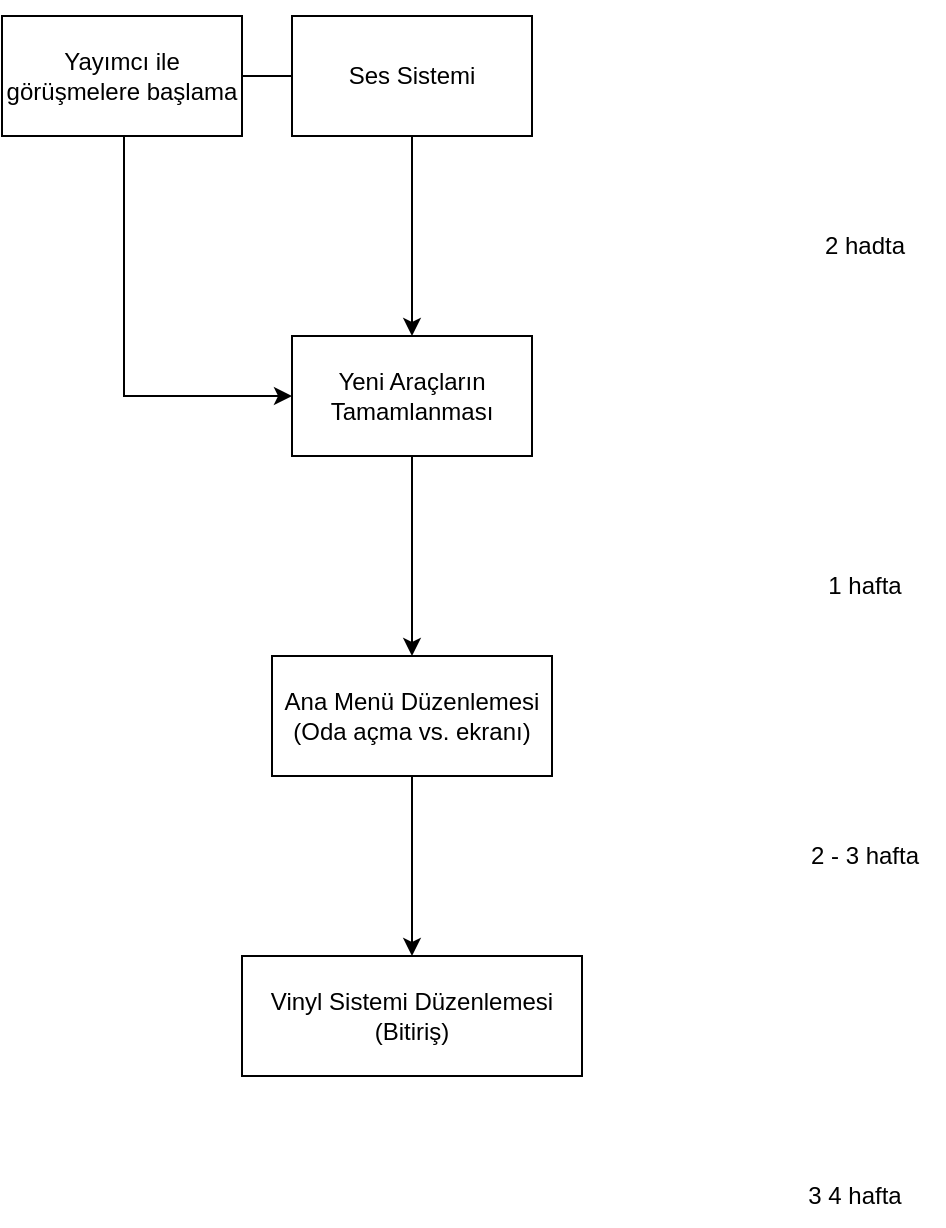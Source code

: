 <mxfile version="21.1.2" type="github">
  <diagram name="Sayfa -1" id="48OVmbry9894EROefiWZ">
    <mxGraphModel dx="1434" dy="764" grid="1" gridSize="10" guides="1" tooltips="1" connect="1" arrows="1" fold="1" page="1" pageScale="1" pageWidth="827" pageHeight="1169" math="0" shadow="0">
      <root>
        <mxCell id="0" />
        <mxCell id="1" parent="0" />
        <mxCell id="J0DJ29xawMuSTEmcR2ub-3" style="edgeStyle=orthogonalEdgeStyle;rounded=0;orthogonalLoop=1;jettySize=auto;html=1;entryX=0.5;entryY=0;entryDx=0;entryDy=0;" edge="1" parent="1" source="J0DJ29xawMuSTEmcR2ub-1" target="J0DJ29xawMuSTEmcR2ub-4">
          <mxGeometry relative="1" as="geometry">
            <mxPoint x="414" y="290" as="targetPoint" />
          </mxGeometry>
        </mxCell>
        <mxCell id="J0DJ29xawMuSTEmcR2ub-12" style="edgeStyle=orthogonalEdgeStyle;rounded=0;orthogonalLoop=1;jettySize=auto;html=1;entryX=0.5;entryY=0;entryDx=0;entryDy=0;" edge="1" parent="1" source="J0DJ29xawMuSTEmcR2ub-1" target="J0DJ29xawMuSTEmcR2ub-13">
          <mxGeometry relative="1" as="geometry">
            <mxPoint x="260" y="240" as="targetPoint" />
            <Array as="points">
              <mxPoint x="269" y="160" />
            </Array>
          </mxGeometry>
        </mxCell>
        <mxCell id="J0DJ29xawMuSTEmcR2ub-1" value="Ses Sistemi" style="rounded=0;whiteSpace=wrap;html=1;" vertex="1" parent="1">
          <mxGeometry x="354" y="130" width="120" height="60" as="geometry" />
        </mxCell>
        <mxCell id="J0DJ29xawMuSTEmcR2ub-2" value="2 hadta" style="text;html=1;align=center;verticalAlign=middle;resizable=0;points=[];autosize=1;strokeColor=none;fillColor=none;" vertex="1" parent="1">
          <mxGeometry x="610" y="230" width="60" height="30" as="geometry" />
        </mxCell>
        <mxCell id="J0DJ29xawMuSTEmcR2ub-6" style="edgeStyle=orthogonalEdgeStyle;rounded=0;orthogonalLoop=1;jettySize=auto;html=1;entryX=0.5;entryY=0;entryDx=0;entryDy=0;" edge="1" parent="1" source="J0DJ29xawMuSTEmcR2ub-4" target="J0DJ29xawMuSTEmcR2ub-5">
          <mxGeometry relative="1" as="geometry" />
        </mxCell>
        <mxCell id="J0DJ29xawMuSTEmcR2ub-4" value="Yeni Araçların Tamamlanması" style="whiteSpace=wrap;html=1;" vertex="1" parent="1">
          <mxGeometry x="354" y="290" width="120" height="60" as="geometry" />
        </mxCell>
        <mxCell id="J0DJ29xawMuSTEmcR2ub-9" style="edgeStyle=orthogonalEdgeStyle;rounded=0;orthogonalLoop=1;jettySize=auto;html=1;entryX=0.5;entryY=0;entryDx=0;entryDy=0;" edge="1" parent="1" source="J0DJ29xawMuSTEmcR2ub-5" target="J0DJ29xawMuSTEmcR2ub-8">
          <mxGeometry relative="1" as="geometry" />
        </mxCell>
        <mxCell id="J0DJ29xawMuSTEmcR2ub-5" value="Ana Menü Düzenlemesi &lt;br&gt;(Oda açma vs. ekranı)" style="whiteSpace=wrap;html=1;" vertex="1" parent="1">
          <mxGeometry x="344" y="450" width="140" height="60" as="geometry" />
        </mxCell>
        <mxCell id="J0DJ29xawMuSTEmcR2ub-7" value="1 hafta" style="text;html=1;align=center;verticalAlign=middle;resizable=0;points=[];autosize=1;strokeColor=none;fillColor=none;" vertex="1" parent="1">
          <mxGeometry x="610" y="400" width="60" height="30" as="geometry" />
        </mxCell>
        <mxCell id="J0DJ29xawMuSTEmcR2ub-8" value="Vinyl Sistemi Düzenlemesi (Bitiriş)" style="whiteSpace=wrap;html=1;" vertex="1" parent="1">
          <mxGeometry x="329" y="600" width="170" height="60" as="geometry" />
        </mxCell>
        <mxCell id="J0DJ29xawMuSTEmcR2ub-10" value="2 - 3 hafta" style="text;html=1;align=center;verticalAlign=middle;resizable=0;points=[];autosize=1;strokeColor=none;fillColor=none;" vertex="1" parent="1">
          <mxGeometry x="600" y="535" width="80" height="30" as="geometry" />
        </mxCell>
        <mxCell id="J0DJ29xawMuSTEmcR2ub-11" value="3 4 hafta" style="text;html=1;align=center;verticalAlign=middle;resizable=0;points=[];autosize=1;strokeColor=none;fillColor=none;" vertex="1" parent="1">
          <mxGeometry x="600" y="705" width="70" height="30" as="geometry" />
        </mxCell>
        <mxCell id="J0DJ29xawMuSTEmcR2ub-14" style="edgeStyle=orthogonalEdgeStyle;rounded=0;orthogonalLoop=1;jettySize=auto;html=1;entryX=0;entryY=0.5;entryDx=0;entryDy=0;" edge="1" parent="1" source="J0DJ29xawMuSTEmcR2ub-13" target="J0DJ29xawMuSTEmcR2ub-4">
          <mxGeometry relative="1" as="geometry">
            <Array as="points">
              <mxPoint x="270" y="320" />
            </Array>
          </mxGeometry>
        </mxCell>
        <mxCell id="J0DJ29xawMuSTEmcR2ub-13" value="Yayımcı ile görüşmelere başlama" style="whiteSpace=wrap;html=1;" vertex="1" parent="1">
          <mxGeometry x="209" y="130" width="120" height="60" as="geometry" />
        </mxCell>
      </root>
    </mxGraphModel>
  </diagram>
</mxfile>
